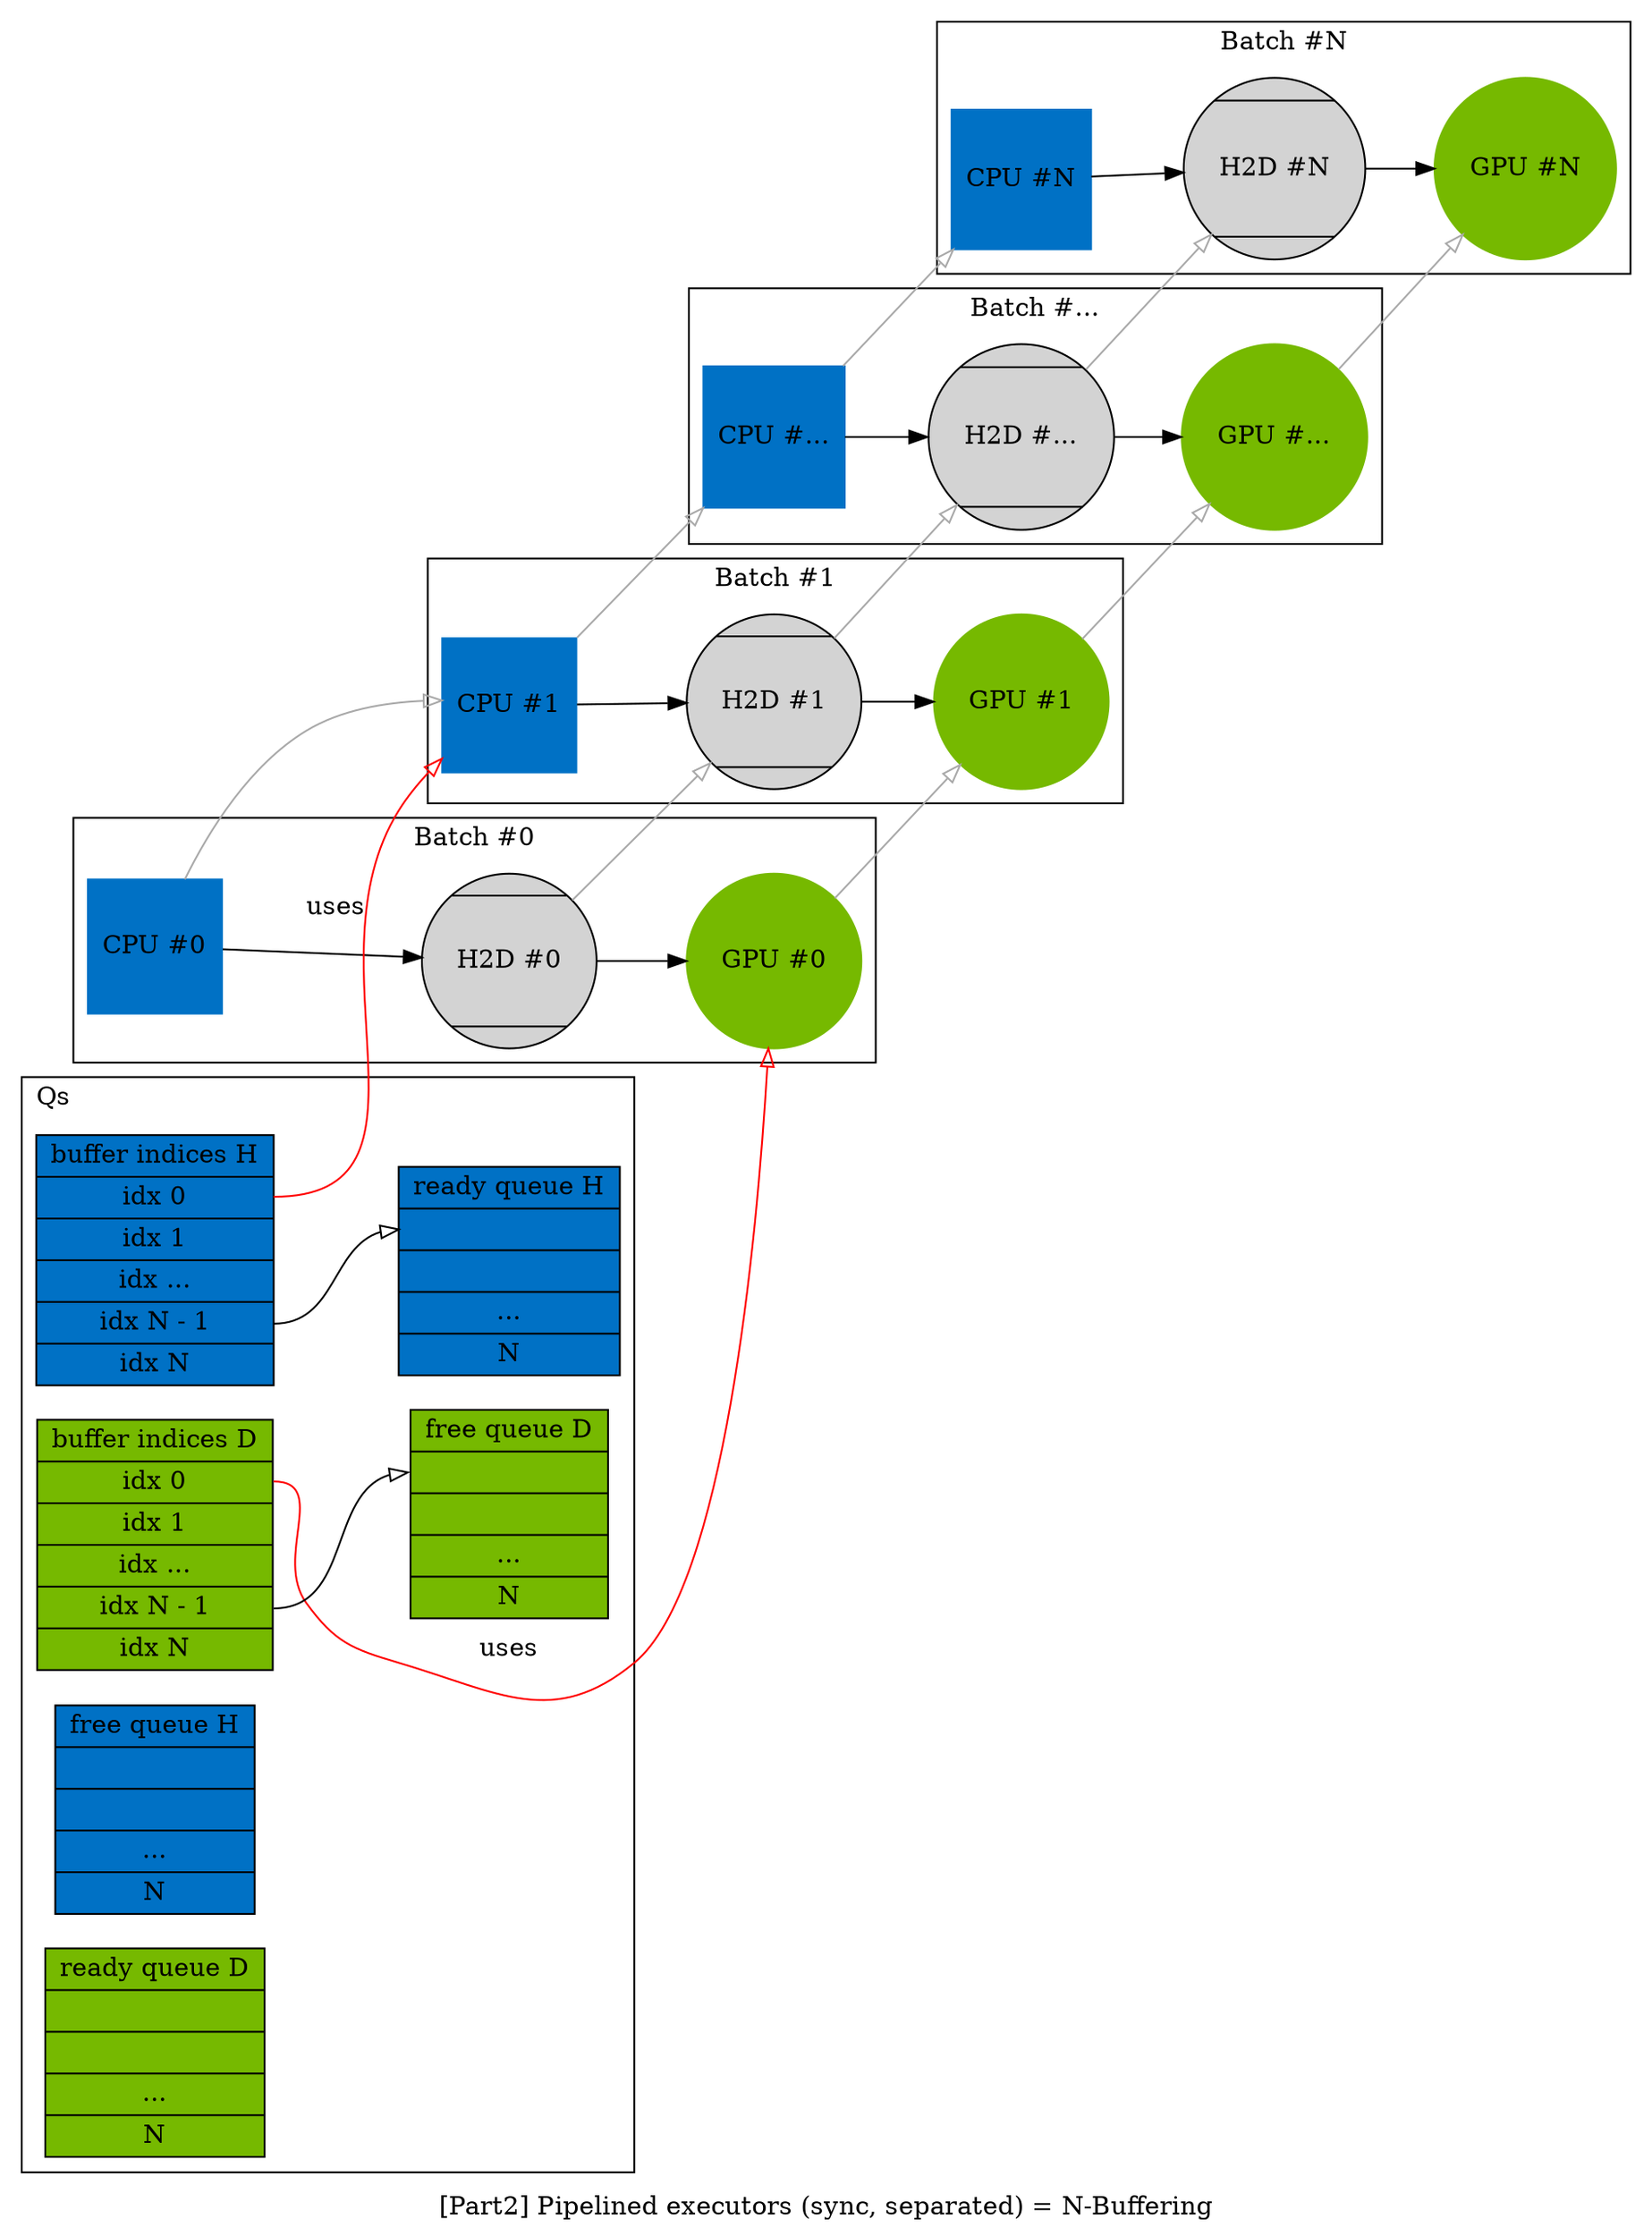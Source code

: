 digraph pipelined_exe {
  label = "[Part2] Pipelined executors (sync, separated) = N-Buffering";

  subgraph cluster_exe0 {
    label = "Batch #0";
    cluster_cpu_stage0 [label="CPU #0" color="#0071c5" style=filled shape=square];
    cluster_mixed_stage0 [label="H2D #0" color=black fillcolor=lightgrey style=filled shape=Mcircle];
    cluster_gpu_stage0 [label="GPU #0", color="#76b900", style=filled shape=circle];
    cluster_cpu_stage0 -> cluster_mixed_stage0 -> cluster_gpu_stage0;
  }

  subgraph cluster_exe1 {
    label = "Batch #1";
    cluster_cpu_stage1 [label="CPU #1" color="#0071c5" style=filled shape=square];
    cluster_mixed_stage1 [label="H2D #1" color=black fillcolor=lightgrey style=filled shape=Mcircle];
    cluster_gpu_stage1 [label="GPU #1", color="#76b900", style=filled shape=circle];
    cluster_cpu_stage1 -> cluster_mixed_stage1 -> cluster_gpu_stage1;
  }

  subgraph cluster_exedotdot {
    label = "Batch #...";
    cluster_cpu_stage_dotdot [label="CPU #..." color="#0071c5" style=filled shape=square];
    cluster_mixed_stage_dotdot [label="H2D #..." color=black fillcolor=lightgrey style=filled shape=Mcircle];
    cluster_gpu_stage_dotdot [label="GPU #...", color="#76b900", style=filled shape=circle];
    cluster_cpu_stage_dotdot -> cluster_mixed_stage_dotdot -> cluster_gpu_stage_dotdot;
  }

  subgraph cluster_exeN {
    label = "Batch #N";
    cluster_cpu_stage_N [label="CPU #N" color="#0071c5" style=filled shape=square];
    cluster_mixed_stage_N [label="H2D #N" color=black fillcolor=lightgrey style=filled shape=Mcircle];
    cluster_gpu_stage_N [label="GPU #N", color="#76b900", style=filled shape=circle];
    cluster_cpu_stage_N -> cluster_mixed_stage_N -> cluster_gpu_stage_N;
  }
  edge [arrowhead=empty color=darkgrey]

  cluster_cpu_stage0 -> cluster_cpu_stage1 -> cluster_cpu_stage_dotdot -> cluster_cpu_stage_N;
  cluster_mixed_stage0 -> cluster_mixed_stage1  -> cluster_mixed_stage_dotdot -> cluster_mixed_stage_N;
  cluster_gpu_stage0 -> cluster_gpu_stage1 ->  cluster_gpu_stage_dotdot -> cluster_gpu_stage_N;

  graph [
    rankdir = "LR";
  ];

  subgraph cluster_N_buffering {
     node [shape = record]
     label = "Qs"
     labeljust=l;
     
     "buffer indices H" [
        label = "buffer indices H|<ih0> idx 0 | <ih1> idx 1 | <ih_dot>  idx ...| <ih_N_1> idx N - 1| <ih_N> idx N"
        shape = record;
        style = filled;
        fillcolor="#0071c5";
     ]

     "buffer indices D" [
        label = "buffer indices D|<id0> idx 0 | <id1> idx 1 | <id_dot>  idx ...| <id_N_1> idx N - 1| <id_N> idx N"
        shape = record;
        style = filled;
        fillcolor="#76b900";
     ]

     "free queue H" [
        label = "free queue H| <fqh0>  | <fqh1>  | <fqh_dot>  ...| <fqh_N>  N"
        shape = record;
        style = filled;
        fillcolor="#0071c5";
     ]

     "free queue D" [
        label = "free queue D| <fqd0>  | <fqd1>  | <fqd_dot>  ...| <fqd_N>  N"
        shape = record;
        style = filled;
        fillcolor="#76b900";
     ]

     "ready queue H" [
        label = "ready queue H| <rqh0>  | <rqh1>  | <rqh_dot>  ...| <rqh_N>  N"
        shape = record;
        style = filled;
        fillcolor="#0071c5";
     ]

     "ready queue D" [
        label = "ready queue D| <rqd0>  | <rqd1>  | <rqd_dot>  ...| <rqd_N>  N"
        shape = record;
        style = filled;
        fillcolor="#76b900";
     ]

     edge [color=red label="uses" labelcolor="red"]
     "buffer indices D":id0 -> cluster_gpu_stage0 [id = 0];
     "buffer indices H":ih0 -> cluster_cpu_stage1 [id = 1];

     edge [color=black label=""];
     "buffer indices H":ih_N_1 -> "ready queue H":rqh0 [id = 2];
     "buffer indices D":id_N_1 -> "free queue D":fqd0 [id = 3];


     edge [color=darkblue label="produced"]
     //cluster_mixed_stage0 -> "ready queue D":rqd0 [id = 4];
     //cluster_cpu_stage0 -> "ready queue H":rqh0 [id = 5];

  }
}
